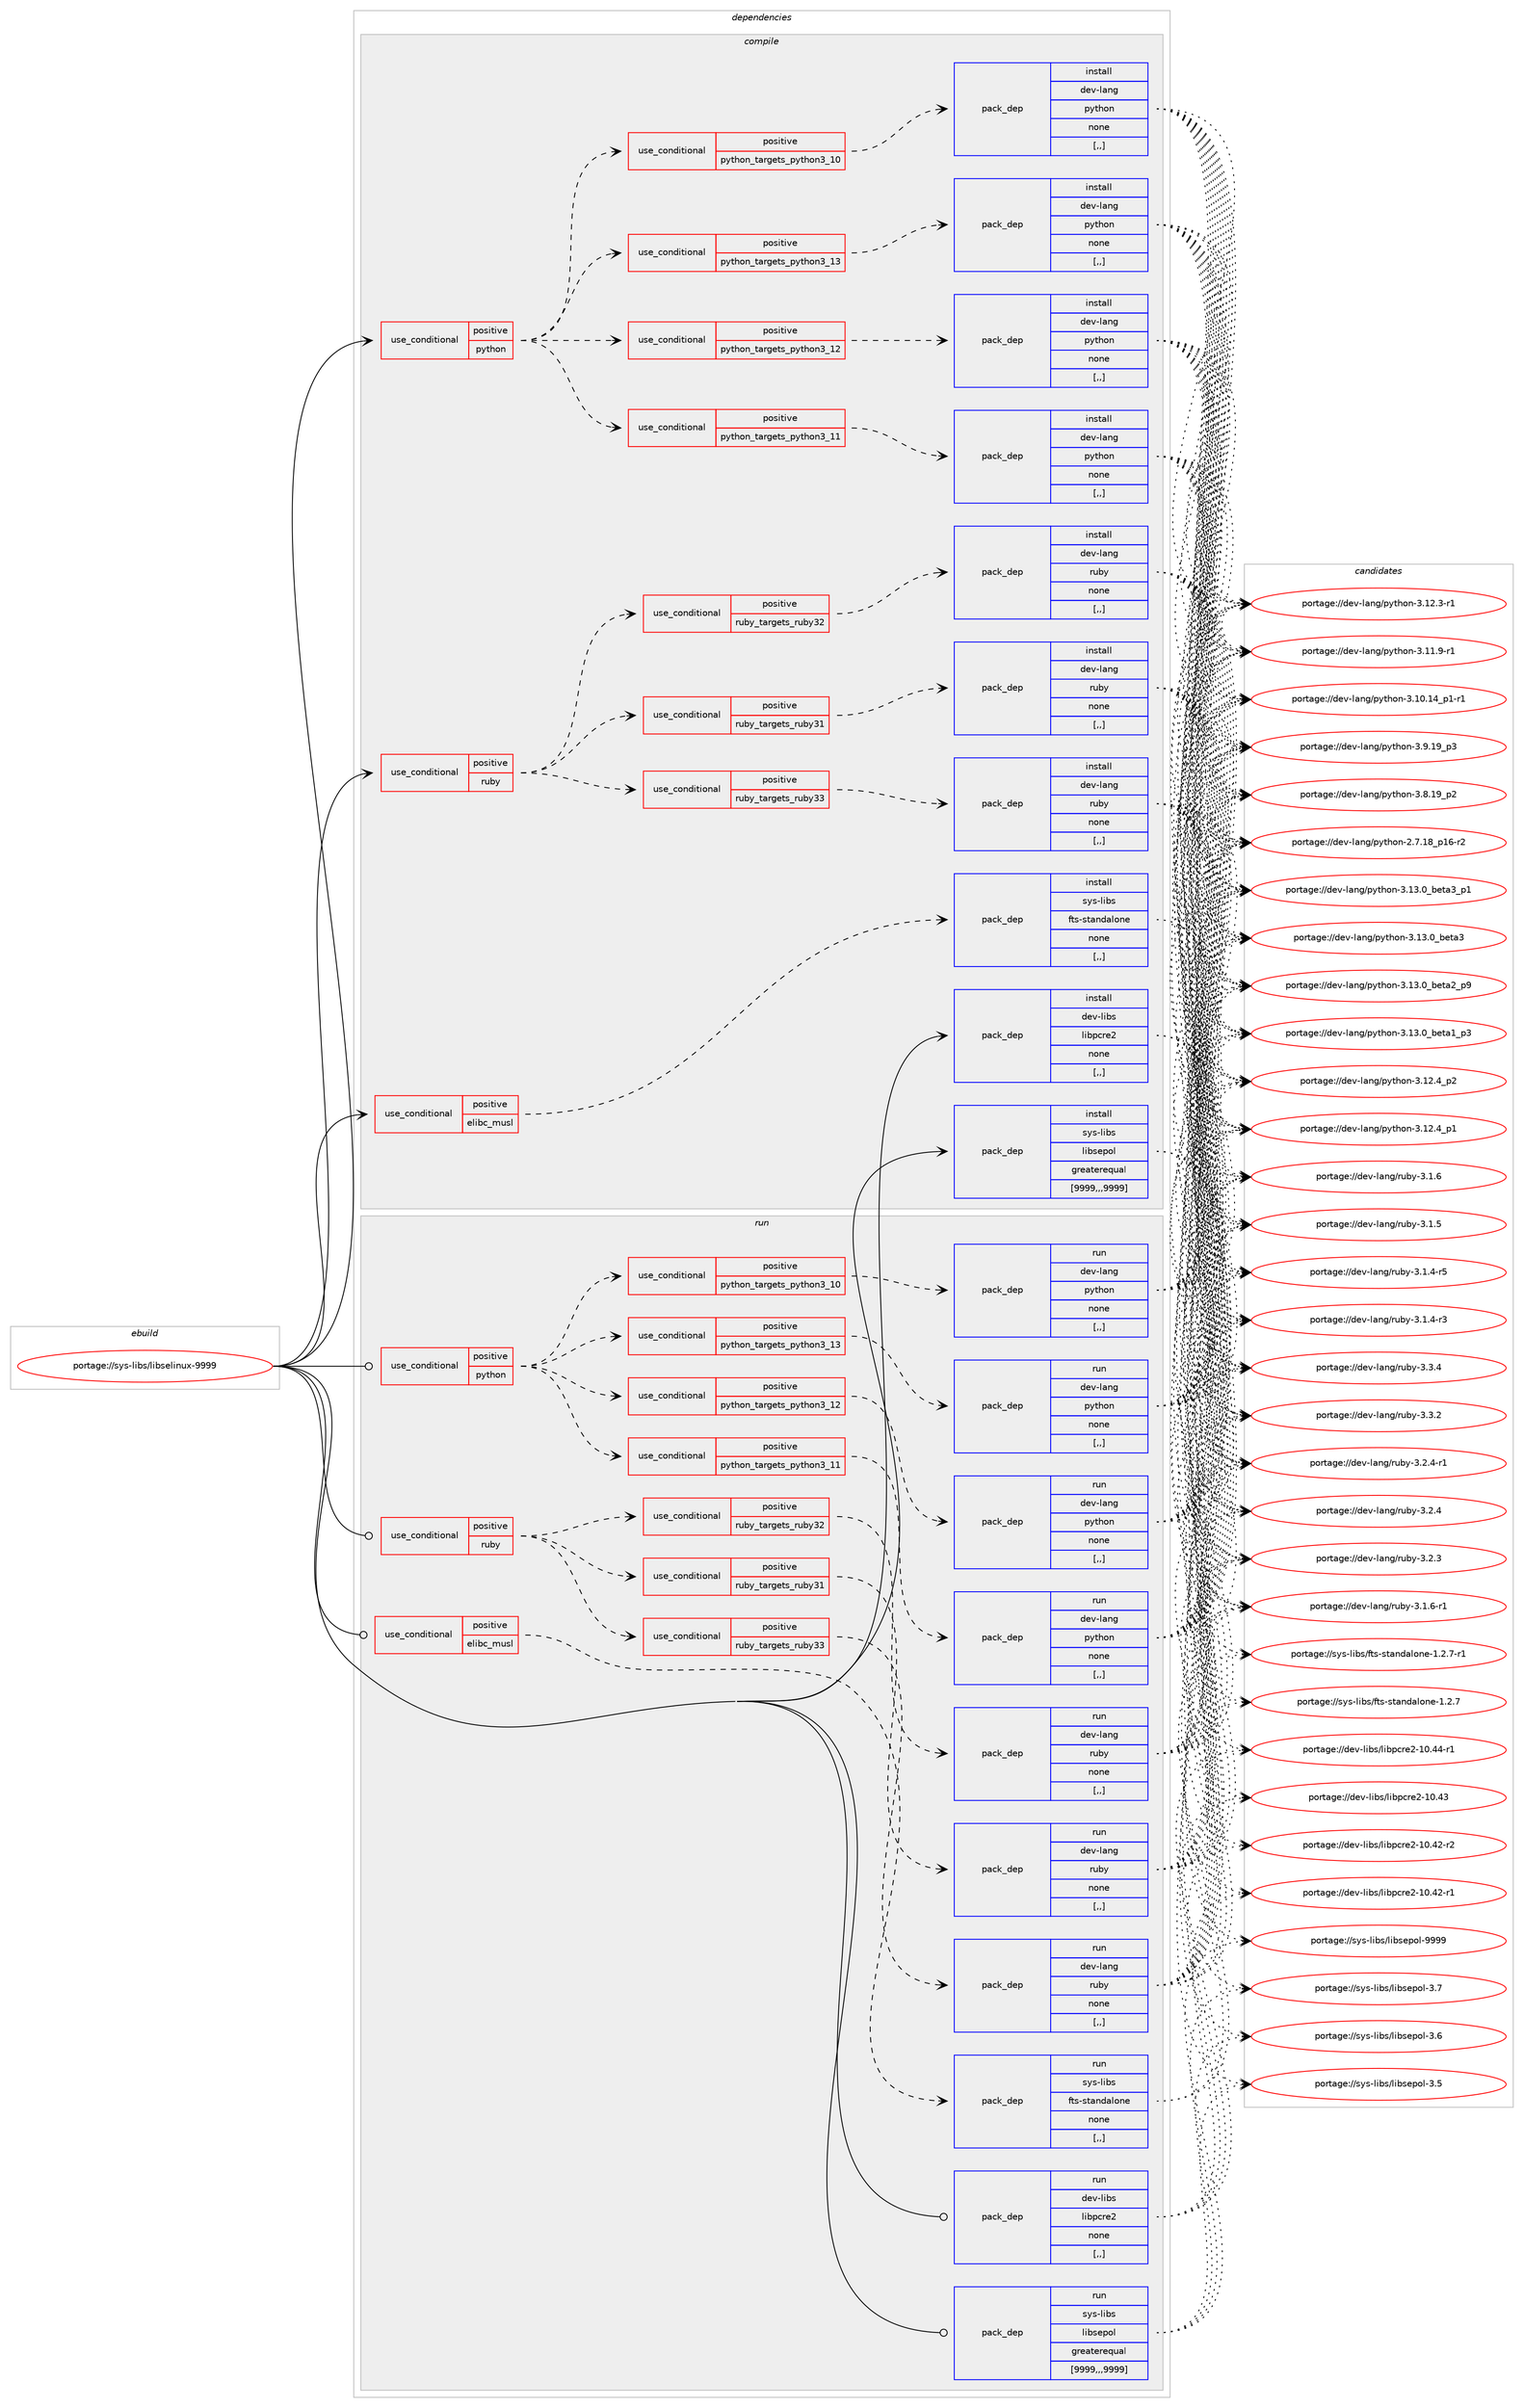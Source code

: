 digraph prolog {

# *************
# Graph options
# *************

newrank=true;
concentrate=true;
compound=true;
graph [rankdir=LR,fontname=Helvetica,fontsize=10,ranksep=1.5];#, ranksep=2.5, nodesep=0.2];
edge  [arrowhead=vee];
node  [fontname=Helvetica,fontsize=10];

# **********
# The ebuild
# **********

subgraph cluster_leftcol {
color=gray;
label=<<i>ebuild</i>>;
id [label="portage://sys-libs/libselinux-9999", color=red, width=4, href="../sys-libs/libselinux-9999.svg"];
}

# ****************
# The dependencies
# ****************

subgraph cluster_midcol {
color=gray;
label=<<i>dependencies</i>>;
subgraph cluster_compile {
fillcolor="#eeeeee";
style=filled;
label=<<i>compile</i>>;
subgraph cond117062 {
dependency439013 [label=<<TABLE BORDER="0" CELLBORDER="1" CELLSPACING="0" CELLPADDING="4"><TR><TD ROWSPAN="3" CELLPADDING="10">use_conditional</TD></TR><TR><TD>positive</TD></TR><TR><TD>elibc_musl</TD></TR></TABLE>>, shape=none, color=red];
subgraph pack318946 {
dependency439014 [label=<<TABLE BORDER="0" CELLBORDER="1" CELLSPACING="0" CELLPADDING="4" WIDTH="220"><TR><TD ROWSPAN="6" CELLPADDING="30">pack_dep</TD></TR><TR><TD WIDTH="110">install</TD></TR><TR><TD>sys-libs</TD></TR><TR><TD>fts-standalone</TD></TR><TR><TD>none</TD></TR><TR><TD>[,,]</TD></TR></TABLE>>, shape=none, color=blue];
}
dependency439013:e -> dependency439014:w [weight=20,style="dashed",arrowhead="vee"];
}
id:e -> dependency439013:w [weight=20,style="solid",arrowhead="vee"];
subgraph cond117063 {
dependency439015 [label=<<TABLE BORDER="0" CELLBORDER="1" CELLSPACING="0" CELLPADDING="4"><TR><TD ROWSPAN="3" CELLPADDING="10">use_conditional</TD></TR><TR><TD>positive</TD></TR><TR><TD>python</TD></TR></TABLE>>, shape=none, color=red];
subgraph cond117064 {
dependency439016 [label=<<TABLE BORDER="0" CELLBORDER="1" CELLSPACING="0" CELLPADDING="4"><TR><TD ROWSPAN="3" CELLPADDING="10">use_conditional</TD></TR><TR><TD>positive</TD></TR><TR><TD>python_targets_python3_10</TD></TR></TABLE>>, shape=none, color=red];
subgraph pack318947 {
dependency439017 [label=<<TABLE BORDER="0" CELLBORDER="1" CELLSPACING="0" CELLPADDING="4" WIDTH="220"><TR><TD ROWSPAN="6" CELLPADDING="30">pack_dep</TD></TR><TR><TD WIDTH="110">install</TD></TR><TR><TD>dev-lang</TD></TR><TR><TD>python</TD></TR><TR><TD>none</TD></TR><TR><TD>[,,]</TD></TR></TABLE>>, shape=none, color=blue];
}
dependency439016:e -> dependency439017:w [weight=20,style="dashed",arrowhead="vee"];
}
dependency439015:e -> dependency439016:w [weight=20,style="dashed",arrowhead="vee"];
subgraph cond117065 {
dependency439018 [label=<<TABLE BORDER="0" CELLBORDER="1" CELLSPACING="0" CELLPADDING="4"><TR><TD ROWSPAN="3" CELLPADDING="10">use_conditional</TD></TR><TR><TD>positive</TD></TR><TR><TD>python_targets_python3_11</TD></TR></TABLE>>, shape=none, color=red];
subgraph pack318948 {
dependency439019 [label=<<TABLE BORDER="0" CELLBORDER="1" CELLSPACING="0" CELLPADDING="4" WIDTH="220"><TR><TD ROWSPAN="6" CELLPADDING="30">pack_dep</TD></TR><TR><TD WIDTH="110">install</TD></TR><TR><TD>dev-lang</TD></TR><TR><TD>python</TD></TR><TR><TD>none</TD></TR><TR><TD>[,,]</TD></TR></TABLE>>, shape=none, color=blue];
}
dependency439018:e -> dependency439019:w [weight=20,style="dashed",arrowhead="vee"];
}
dependency439015:e -> dependency439018:w [weight=20,style="dashed",arrowhead="vee"];
subgraph cond117066 {
dependency439020 [label=<<TABLE BORDER="0" CELLBORDER="1" CELLSPACING="0" CELLPADDING="4"><TR><TD ROWSPAN="3" CELLPADDING="10">use_conditional</TD></TR><TR><TD>positive</TD></TR><TR><TD>python_targets_python3_12</TD></TR></TABLE>>, shape=none, color=red];
subgraph pack318949 {
dependency439021 [label=<<TABLE BORDER="0" CELLBORDER="1" CELLSPACING="0" CELLPADDING="4" WIDTH="220"><TR><TD ROWSPAN="6" CELLPADDING="30">pack_dep</TD></TR><TR><TD WIDTH="110">install</TD></TR><TR><TD>dev-lang</TD></TR><TR><TD>python</TD></TR><TR><TD>none</TD></TR><TR><TD>[,,]</TD></TR></TABLE>>, shape=none, color=blue];
}
dependency439020:e -> dependency439021:w [weight=20,style="dashed",arrowhead="vee"];
}
dependency439015:e -> dependency439020:w [weight=20,style="dashed",arrowhead="vee"];
subgraph cond117067 {
dependency439022 [label=<<TABLE BORDER="0" CELLBORDER="1" CELLSPACING="0" CELLPADDING="4"><TR><TD ROWSPAN="3" CELLPADDING="10">use_conditional</TD></TR><TR><TD>positive</TD></TR><TR><TD>python_targets_python3_13</TD></TR></TABLE>>, shape=none, color=red];
subgraph pack318950 {
dependency439023 [label=<<TABLE BORDER="0" CELLBORDER="1" CELLSPACING="0" CELLPADDING="4" WIDTH="220"><TR><TD ROWSPAN="6" CELLPADDING="30">pack_dep</TD></TR><TR><TD WIDTH="110">install</TD></TR><TR><TD>dev-lang</TD></TR><TR><TD>python</TD></TR><TR><TD>none</TD></TR><TR><TD>[,,]</TD></TR></TABLE>>, shape=none, color=blue];
}
dependency439022:e -> dependency439023:w [weight=20,style="dashed",arrowhead="vee"];
}
dependency439015:e -> dependency439022:w [weight=20,style="dashed",arrowhead="vee"];
}
id:e -> dependency439015:w [weight=20,style="solid",arrowhead="vee"];
subgraph cond117068 {
dependency439024 [label=<<TABLE BORDER="0" CELLBORDER="1" CELLSPACING="0" CELLPADDING="4"><TR><TD ROWSPAN="3" CELLPADDING="10">use_conditional</TD></TR><TR><TD>positive</TD></TR><TR><TD>ruby</TD></TR></TABLE>>, shape=none, color=red];
subgraph cond117069 {
dependency439025 [label=<<TABLE BORDER="0" CELLBORDER="1" CELLSPACING="0" CELLPADDING="4"><TR><TD ROWSPAN="3" CELLPADDING="10">use_conditional</TD></TR><TR><TD>positive</TD></TR><TR><TD>ruby_targets_ruby31</TD></TR></TABLE>>, shape=none, color=red];
subgraph pack318951 {
dependency439026 [label=<<TABLE BORDER="0" CELLBORDER="1" CELLSPACING="0" CELLPADDING="4" WIDTH="220"><TR><TD ROWSPAN="6" CELLPADDING="30">pack_dep</TD></TR><TR><TD WIDTH="110">install</TD></TR><TR><TD>dev-lang</TD></TR><TR><TD>ruby</TD></TR><TR><TD>none</TD></TR><TR><TD>[,,]</TD></TR></TABLE>>, shape=none, color=blue];
}
dependency439025:e -> dependency439026:w [weight=20,style="dashed",arrowhead="vee"];
}
dependency439024:e -> dependency439025:w [weight=20,style="dashed",arrowhead="vee"];
subgraph cond117070 {
dependency439027 [label=<<TABLE BORDER="0" CELLBORDER="1" CELLSPACING="0" CELLPADDING="4"><TR><TD ROWSPAN="3" CELLPADDING="10">use_conditional</TD></TR><TR><TD>positive</TD></TR><TR><TD>ruby_targets_ruby32</TD></TR></TABLE>>, shape=none, color=red];
subgraph pack318952 {
dependency439028 [label=<<TABLE BORDER="0" CELLBORDER="1" CELLSPACING="0" CELLPADDING="4" WIDTH="220"><TR><TD ROWSPAN="6" CELLPADDING="30">pack_dep</TD></TR><TR><TD WIDTH="110">install</TD></TR><TR><TD>dev-lang</TD></TR><TR><TD>ruby</TD></TR><TR><TD>none</TD></TR><TR><TD>[,,]</TD></TR></TABLE>>, shape=none, color=blue];
}
dependency439027:e -> dependency439028:w [weight=20,style="dashed",arrowhead="vee"];
}
dependency439024:e -> dependency439027:w [weight=20,style="dashed",arrowhead="vee"];
subgraph cond117071 {
dependency439029 [label=<<TABLE BORDER="0" CELLBORDER="1" CELLSPACING="0" CELLPADDING="4"><TR><TD ROWSPAN="3" CELLPADDING="10">use_conditional</TD></TR><TR><TD>positive</TD></TR><TR><TD>ruby_targets_ruby33</TD></TR></TABLE>>, shape=none, color=red];
subgraph pack318953 {
dependency439030 [label=<<TABLE BORDER="0" CELLBORDER="1" CELLSPACING="0" CELLPADDING="4" WIDTH="220"><TR><TD ROWSPAN="6" CELLPADDING="30">pack_dep</TD></TR><TR><TD WIDTH="110">install</TD></TR><TR><TD>dev-lang</TD></TR><TR><TD>ruby</TD></TR><TR><TD>none</TD></TR><TR><TD>[,,]</TD></TR></TABLE>>, shape=none, color=blue];
}
dependency439029:e -> dependency439030:w [weight=20,style="dashed",arrowhead="vee"];
}
dependency439024:e -> dependency439029:w [weight=20,style="dashed",arrowhead="vee"];
}
id:e -> dependency439024:w [weight=20,style="solid",arrowhead="vee"];
subgraph pack318954 {
dependency439031 [label=<<TABLE BORDER="0" CELLBORDER="1" CELLSPACING="0" CELLPADDING="4" WIDTH="220"><TR><TD ROWSPAN="6" CELLPADDING="30">pack_dep</TD></TR><TR><TD WIDTH="110">install</TD></TR><TR><TD>dev-libs</TD></TR><TR><TD>libpcre2</TD></TR><TR><TD>none</TD></TR><TR><TD>[,,]</TD></TR></TABLE>>, shape=none, color=blue];
}
id:e -> dependency439031:w [weight=20,style="solid",arrowhead="vee"];
subgraph pack318955 {
dependency439032 [label=<<TABLE BORDER="0" CELLBORDER="1" CELLSPACING="0" CELLPADDING="4" WIDTH="220"><TR><TD ROWSPAN="6" CELLPADDING="30">pack_dep</TD></TR><TR><TD WIDTH="110">install</TD></TR><TR><TD>sys-libs</TD></TR><TR><TD>libsepol</TD></TR><TR><TD>greaterequal</TD></TR><TR><TD>[9999,,,9999]</TD></TR></TABLE>>, shape=none, color=blue];
}
id:e -> dependency439032:w [weight=20,style="solid",arrowhead="vee"];
}
subgraph cluster_compileandrun {
fillcolor="#eeeeee";
style=filled;
label=<<i>compile and run</i>>;
}
subgraph cluster_run {
fillcolor="#eeeeee";
style=filled;
label=<<i>run</i>>;
subgraph cond117072 {
dependency439033 [label=<<TABLE BORDER="0" CELLBORDER="1" CELLSPACING="0" CELLPADDING="4"><TR><TD ROWSPAN="3" CELLPADDING="10">use_conditional</TD></TR><TR><TD>positive</TD></TR><TR><TD>elibc_musl</TD></TR></TABLE>>, shape=none, color=red];
subgraph pack318956 {
dependency439034 [label=<<TABLE BORDER="0" CELLBORDER="1" CELLSPACING="0" CELLPADDING="4" WIDTH="220"><TR><TD ROWSPAN="6" CELLPADDING="30">pack_dep</TD></TR><TR><TD WIDTH="110">run</TD></TR><TR><TD>sys-libs</TD></TR><TR><TD>fts-standalone</TD></TR><TR><TD>none</TD></TR><TR><TD>[,,]</TD></TR></TABLE>>, shape=none, color=blue];
}
dependency439033:e -> dependency439034:w [weight=20,style="dashed",arrowhead="vee"];
}
id:e -> dependency439033:w [weight=20,style="solid",arrowhead="odot"];
subgraph cond117073 {
dependency439035 [label=<<TABLE BORDER="0" CELLBORDER="1" CELLSPACING="0" CELLPADDING="4"><TR><TD ROWSPAN="3" CELLPADDING="10">use_conditional</TD></TR><TR><TD>positive</TD></TR><TR><TD>python</TD></TR></TABLE>>, shape=none, color=red];
subgraph cond117074 {
dependency439036 [label=<<TABLE BORDER="0" CELLBORDER="1" CELLSPACING="0" CELLPADDING="4"><TR><TD ROWSPAN="3" CELLPADDING="10">use_conditional</TD></TR><TR><TD>positive</TD></TR><TR><TD>python_targets_python3_10</TD></TR></TABLE>>, shape=none, color=red];
subgraph pack318957 {
dependency439037 [label=<<TABLE BORDER="0" CELLBORDER="1" CELLSPACING="0" CELLPADDING="4" WIDTH="220"><TR><TD ROWSPAN="6" CELLPADDING="30">pack_dep</TD></TR><TR><TD WIDTH="110">run</TD></TR><TR><TD>dev-lang</TD></TR><TR><TD>python</TD></TR><TR><TD>none</TD></TR><TR><TD>[,,]</TD></TR></TABLE>>, shape=none, color=blue];
}
dependency439036:e -> dependency439037:w [weight=20,style="dashed",arrowhead="vee"];
}
dependency439035:e -> dependency439036:w [weight=20,style="dashed",arrowhead="vee"];
subgraph cond117075 {
dependency439038 [label=<<TABLE BORDER="0" CELLBORDER="1" CELLSPACING="0" CELLPADDING="4"><TR><TD ROWSPAN="3" CELLPADDING="10">use_conditional</TD></TR><TR><TD>positive</TD></TR><TR><TD>python_targets_python3_11</TD></TR></TABLE>>, shape=none, color=red];
subgraph pack318958 {
dependency439039 [label=<<TABLE BORDER="0" CELLBORDER="1" CELLSPACING="0" CELLPADDING="4" WIDTH="220"><TR><TD ROWSPAN="6" CELLPADDING="30">pack_dep</TD></TR><TR><TD WIDTH="110">run</TD></TR><TR><TD>dev-lang</TD></TR><TR><TD>python</TD></TR><TR><TD>none</TD></TR><TR><TD>[,,]</TD></TR></TABLE>>, shape=none, color=blue];
}
dependency439038:e -> dependency439039:w [weight=20,style="dashed",arrowhead="vee"];
}
dependency439035:e -> dependency439038:w [weight=20,style="dashed",arrowhead="vee"];
subgraph cond117076 {
dependency439040 [label=<<TABLE BORDER="0" CELLBORDER="1" CELLSPACING="0" CELLPADDING="4"><TR><TD ROWSPAN="3" CELLPADDING="10">use_conditional</TD></TR><TR><TD>positive</TD></TR><TR><TD>python_targets_python3_12</TD></TR></TABLE>>, shape=none, color=red];
subgraph pack318959 {
dependency439041 [label=<<TABLE BORDER="0" CELLBORDER="1" CELLSPACING="0" CELLPADDING="4" WIDTH="220"><TR><TD ROWSPAN="6" CELLPADDING="30">pack_dep</TD></TR><TR><TD WIDTH="110">run</TD></TR><TR><TD>dev-lang</TD></TR><TR><TD>python</TD></TR><TR><TD>none</TD></TR><TR><TD>[,,]</TD></TR></TABLE>>, shape=none, color=blue];
}
dependency439040:e -> dependency439041:w [weight=20,style="dashed",arrowhead="vee"];
}
dependency439035:e -> dependency439040:w [weight=20,style="dashed",arrowhead="vee"];
subgraph cond117077 {
dependency439042 [label=<<TABLE BORDER="0" CELLBORDER="1" CELLSPACING="0" CELLPADDING="4"><TR><TD ROWSPAN="3" CELLPADDING="10">use_conditional</TD></TR><TR><TD>positive</TD></TR><TR><TD>python_targets_python3_13</TD></TR></TABLE>>, shape=none, color=red];
subgraph pack318960 {
dependency439043 [label=<<TABLE BORDER="0" CELLBORDER="1" CELLSPACING="0" CELLPADDING="4" WIDTH="220"><TR><TD ROWSPAN="6" CELLPADDING="30">pack_dep</TD></TR><TR><TD WIDTH="110">run</TD></TR><TR><TD>dev-lang</TD></TR><TR><TD>python</TD></TR><TR><TD>none</TD></TR><TR><TD>[,,]</TD></TR></TABLE>>, shape=none, color=blue];
}
dependency439042:e -> dependency439043:w [weight=20,style="dashed",arrowhead="vee"];
}
dependency439035:e -> dependency439042:w [weight=20,style="dashed",arrowhead="vee"];
}
id:e -> dependency439035:w [weight=20,style="solid",arrowhead="odot"];
subgraph cond117078 {
dependency439044 [label=<<TABLE BORDER="0" CELLBORDER="1" CELLSPACING="0" CELLPADDING="4"><TR><TD ROWSPAN="3" CELLPADDING="10">use_conditional</TD></TR><TR><TD>positive</TD></TR><TR><TD>ruby</TD></TR></TABLE>>, shape=none, color=red];
subgraph cond117079 {
dependency439045 [label=<<TABLE BORDER="0" CELLBORDER="1" CELLSPACING="0" CELLPADDING="4"><TR><TD ROWSPAN="3" CELLPADDING="10">use_conditional</TD></TR><TR><TD>positive</TD></TR><TR><TD>ruby_targets_ruby31</TD></TR></TABLE>>, shape=none, color=red];
subgraph pack318961 {
dependency439046 [label=<<TABLE BORDER="0" CELLBORDER="1" CELLSPACING="0" CELLPADDING="4" WIDTH="220"><TR><TD ROWSPAN="6" CELLPADDING="30">pack_dep</TD></TR><TR><TD WIDTH="110">run</TD></TR><TR><TD>dev-lang</TD></TR><TR><TD>ruby</TD></TR><TR><TD>none</TD></TR><TR><TD>[,,]</TD></TR></TABLE>>, shape=none, color=blue];
}
dependency439045:e -> dependency439046:w [weight=20,style="dashed",arrowhead="vee"];
}
dependency439044:e -> dependency439045:w [weight=20,style="dashed",arrowhead="vee"];
subgraph cond117080 {
dependency439047 [label=<<TABLE BORDER="0" CELLBORDER="1" CELLSPACING="0" CELLPADDING="4"><TR><TD ROWSPAN="3" CELLPADDING="10">use_conditional</TD></TR><TR><TD>positive</TD></TR><TR><TD>ruby_targets_ruby32</TD></TR></TABLE>>, shape=none, color=red];
subgraph pack318962 {
dependency439048 [label=<<TABLE BORDER="0" CELLBORDER="1" CELLSPACING="0" CELLPADDING="4" WIDTH="220"><TR><TD ROWSPAN="6" CELLPADDING="30">pack_dep</TD></TR><TR><TD WIDTH="110">run</TD></TR><TR><TD>dev-lang</TD></TR><TR><TD>ruby</TD></TR><TR><TD>none</TD></TR><TR><TD>[,,]</TD></TR></TABLE>>, shape=none, color=blue];
}
dependency439047:e -> dependency439048:w [weight=20,style="dashed",arrowhead="vee"];
}
dependency439044:e -> dependency439047:w [weight=20,style="dashed",arrowhead="vee"];
subgraph cond117081 {
dependency439049 [label=<<TABLE BORDER="0" CELLBORDER="1" CELLSPACING="0" CELLPADDING="4"><TR><TD ROWSPAN="3" CELLPADDING="10">use_conditional</TD></TR><TR><TD>positive</TD></TR><TR><TD>ruby_targets_ruby33</TD></TR></TABLE>>, shape=none, color=red];
subgraph pack318963 {
dependency439050 [label=<<TABLE BORDER="0" CELLBORDER="1" CELLSPACING="0" CELLPADDING="4" WIDTH="220"><TR><TD ROWSPAN="6" CELLPADDING="30">pack_dep</TD></TR><TR><TD WIDTH="110">run</TD></TR><TR><TD>dev-lang</TD></TR><TR><TD>ruby</TD></TR><TR><TD>none</TD></TR><TR><TD>[,,]</TD></TR></TABLE>>, shape=none, color=blue];
}
dependency439049:e -> dependency439050:w [weight=20,style="dashed",arrowhead="vee"];
}
dependency439044:e -> dependency439049:w [weight=20,style="dashed",arrowhead="vee"];
}
id:e -> dependency439044:w [weight=20,style="solid",arrowhead="odot"];
subgraph pack318964 {
dependency439051 [label=<<TABLE BORDER="0" CELLBORDER="1" CELLSPACING="0" CELLPADDING="4" WIDTH="220"><TR><TD ROWSPAN="6" CELLPADDING="30">pack_dep</TD></TR><TR><TD WIDTH="110">run</TD></TR><TR><TD>dev-libs</TD></TR><TR><TD>libpcre2</TD></TR><TR><TD>none</TD></TR><TR><TD>[,,]</TD></TR></TABLE>>, shape=none, color=blue];
}
id:e -> dependency439051:w [weight=20,style="solid",arrowhead="odot"];
subgraph pack318965 {
dependency439052 [label=<<TABLE BORDER="0" CELLBORDER="1" CELLSPACING="0" CELLPADDING="4" WIDTH="220"><TR><TD ROWSPAN="6" CELLPADDING="30">pack_dep</TD></TR><TR><TD WIDTH="110">run</TD></TR><TR><TD>sys-libs</TD></TR><TR><TD>libsepol</TD></TR><TR><TD>greaterequal</TD></TR><TR><TD>[9999,,,9999]</TD></TR></TABLE>>, shape=none, color=blue];
}
id:e -> dependency439052:w [weight=20,style="solid",arrowhead="odot"];
}
}

# **************
# The candidates
# **************

subgraph cluster_choices {
rank=same;
color=gray;
label=<<i>candidates</i>>;

subgraph choice318946 {
color=black;
nodesep=1;
choice1151211154510810598115471021161154511511697110100971081111101014549465046554511449 [label="portage://sys-libs/fts-standalone-1.2.7-r1", color=red, width=4,href="../sys-libs/fts-standalone-1.2.7-r1.svg"];
choice115121115451081059811547102116115451151169711010097108111110101454946504655 [label="portage://sys-libs/fts-standalone-1.2.7", color=red, width=4,href="../sys-libs/fts-standalone-1.2.7.svg"];
dependency439014:e -> choice1151211154510810598115471021161154511511697110100971081111101014549465046554511449:w [style=dotted,weight="100"];
dependency439014:e -> choice115121115451081059811547102116115451151169711010097108111110101454946504655:w [style=dotted,weight="100"];
}
subgraph choice318947 {
color=black;
nodesep=1;
choice10010111845108971101034711212111610411111045514649514648959810111697519511249 [label="portage://dev-lang/python-3.13.0_beta3_p1", color=red, width=4,href="../dev-lang/python-3.13.0_beta3_p1.svg"];
choice1001011184510897110103471121211161041111104551464951464895981011169751 [label="portage://dev-lang/python-3.13.0_beta3", color=red, width=4,href="../dev-lang/python-3.13.0_beta3.svg"];
choice10010111845108971101034711212111610411111045514649514648959810111697509511257 [label="portage://dev-lang/python-3.13.0_beta2_p9", color=red, width=4,href="../dev-lang/python-3.13.0_beta2_p9.svg"];
choice10010111845108971101034711212111610411111045514649514648959810111697499511251 [label="portage://dev-lang/python-3.13.0_beta1_p3", color=red, width=4,href="../dev-lang/python-3.13.0_beta1_p3.svg"];
choice100101118451089711010347112121116104111110455146495046529511250 [label="portage://dev-lang/python-3.12.4_p2", color=red, width=4,href="../dev-lang/python-3.12.4_p2.svg"];
choice100101118451089711010347112121116104111110455146495046529511249 [label="portage://dev-lang/python-3.12.4_p1", color=red, width=4,href="../dev-lang/python-3.12.4_p1.svg"];
choice100101118451089711010347112121116104111110455146495046514511449 [label="portage://dev-lang/python-3.12.3-r1", color=red, width=4,href="../dev-lang/python-3.12.3-r1.svg"];
choice100101118451089711010347112121116104111110455146494946574511449 [label="portage://dev-lang/python-3.11.9-r1", color=red, width=4,href="../dev-lang/python-3.11.9-r1.svg"];
choice100101118451089711010347112121116104111110455146494846495295112494511449 [label="portage://dev-lang/python-3.10.14_p1-r1", color=red, width=4,href="../dev-lang/python-3.10.14_p1-r1.svg"];
choice100101118451089711010347112121116104111110455146574649579511251 [label="portage://dev-lang/python-3.9.19_p3", color=red, width=4,href="../dev-lang/python-3.9.19_p3.svg"];
choice100101118451089711010347112121116104111110455146564649579511250 [label="portage://dev-lang/python-3.8.19_p2", color=red, width=4,href="../dev-lang/python-3.8.19_p2.svg"];
choice100101118451089711010347112121116104111110455046554649569511249544511450 [label="portage://dev-lang/python-2.7.18_p16-r2", color=red, width=4,href="../dev-lang/python-2.7.18_p16-r2.svg"];
dependency439017:e -> choice10010111845108971101034711212111610411111045514649514648959810111697519511249:w [style=dotted,weight="100"];
dependency439017:e -> choice1001011184510897110103471121211161041111104551464951464895981011169751:w [style=dotted,weight="100"];
dependency439017:e -> choice10010111845108971101034711212111610411111045514649514648959810111697509511257:w [style=dotted,weight="100"];
dependency439017:e -> choice10010111845108971101034711212111610411111045514649514648959810111697499511251:w [style=dotted,weight="100"];
dependency439017:e -> choice100101118451089711010347112121116104111110455146495046529511250:w [style=dotted,weight="100"];
dependency439017:e -> choice100101118451089711010347112121116104111110455146495046529511249:w [style=dotted,weight="100"];
dependency439017:e -> choice100101118451089711010347112121116104111110455146495046514511449:w [style=dotted,weight="100"];
dependency439017:e -> choice100101118451089711010347112121116104111110455146494946574511449:w [style=dotted,weight="100"];
dependency439017:e -> choice100101118451089711010347112121116104111110455146494846495295112494511449:w [style=dotted,weight="100"];
dependency439017:e -> choice100101118451089711010347112121116104111110455146574649579511251:w [style=dotted,weight="100"];
dependency439017:e -> choice100101118451089711010347112121116104111110455146564649579511250:w [style=dotted,weight="100"];
dependency439017:e -> choice100101118451089711010347112121116104111110455046554649569511249544511450:w [style=dotted,weight="100"];
}
subgraph choice318948 {
color=black;
nodesep=1;
choice10010111845108971101034711212111610411111045514649514648959810111697519511249 [label="portage://dev-lang/python-3.13.0_beta3_p1", color=red, width=4,href="../dev-lang/python-3.13.0_beta3_p1.svg"];
choice1001011184510897110103471121211161041111104551464951464895981011169751 [label="portage://dev-lang/python-3.13.0_beta3", color=red, width=4,href="../dev-lang/python-3.13.0_beta3.svg"];
choice10010111845108971101034711212111610411111045514649514648959810111697509511257 [label="portage://dev-lang/python-3.13.0_beta2_p9", color=red, width=4,href="../dev-lang/python-3.13.0_beta2_p9.svg"];
choice10010111845108971101034711212111610411111045514649514648959810111697499511251 [label="portage://dev-lang/python-3.13.0_beta1_p3", color=red, width=4,href="../dev-lang/python-3.13.0_beta1_p3.svg"];
choice100101118451089711010347112121116104111110455146495046529511250 [label="portage://dev-lang/python-3.12.4_p2", color=red, width=4,href="../dev-lang/python-3.12.4_p2.svg"];
choice100101118451089711010347112121116104111110455146495046529511249 [label="portage://dev-lang/python-3.12.4_p1", color=red, width=4,href="../dev-lang/python-3.12.4_p1.svg"];
choice100101118451089711010347112121116104111110455146495046514511449 [label="portage://dev-lang/python-3.12.3-r1", color=red, width=4,href="../dev-lang/python-3.12.3-r1.svg"];
choice100101118451089711010347112121116104111110455146494946574511449 [label="portage://dev-lang/python-3.11.9-r1", color=red, width=4,href="../dev-lang/python-3.11.9-r1.svg"];
choice100101118451089711010347112121116104111110455146494846495295112494511449 [label="portage://dev-lang/python-3.10.14_p1-r1", color=red, width=4,href="../dev-lang/python-3.10.14_p1-r1.svg"];
choice100101118451089711010347112121116104111110455146574649579511251 [label="portage://dev-lang/python-3.9.19_p3", color=red, width=4,href="../dev-lang/python-3.9.19_p3.svg"];
choice100101118451089711010347112121116104111110455146564649579511250 [label="portage://dev-lang/python-3.8.19_p2", color=red, width=4,href="../dev-lang/python-3.8.19_p2.svg"];
choice100101118451089711010347112121116104111110455046554649569511249544511450 [label="portage://dev-lang/python-2.7.18_p16-r2", color=red, width=4,href="../dev-lang/python-2.7.18_p16-r2.svg"];
dependency439019:e -> choice10010111845108971101034711212111610411111045514649514648959810111697519511249:w [style=dotted,weight="100"];
dependency439019:e -> choice1001011184510897110103471121211161041111104551464951464895981011169751:w [style=dotted,weight="100"];
dependency439019:e -> choice10010111845108971101034711212111610411111045514649514648959810111697509511257:w [style=dotted,weight="100"];
dependency439019:e -> choice10010111845108971101034711212111610411111045514649514648959810111697499511251:w [style=dotted,weight="100"];
dependency439019:e -> choice100101118451089711010347112121116104111110455146495046529511250:w [style=dotted,weight="100"];
dependency439019:e -> choice100101118451089711010347112121116104111110455146495046529511249:w [style=dotted,weight="100"];
dependency439019:e -> choice100101118451089711010347112121116104111110455146495046514511449:w [style=dotted,weight="100"];
dependency439019:e -> choice100101118451089711010347112121116104111110455146494946574511449:w [style=dotted,weight="100"];
dependency439019:e -> choice100101118451089711010347112121116104111110455146494846495295112494511449:w [style=dotted,weight="100"];
dependency439019:e -> choice100101118451089711010347112121116104111110455146574649579511251:w [style=dotted,weight="100"];
dependency439019:e -> choice100101118451089711010347112121116104111110455146564649579511250:w [style=dotted,weight="100"];
dependency439019:e -> choice100101118451089711010347112121116104111110455046554649569511249544511450:w [style=dotted,weight="100"];
}
subgraph choice318949 {
color=black;
nodesep=1;
choice10010111845108971101034711212111610411111045514649514648959810111697519511249 [label="portage://dev-lang/python-3.13.0_beta3_p1", color=red, width=4,href="../dev-lang/python-3.13.0_beta3_p1.svg"];
choice1001011184510897110103471121211161041111104551464951464895981011169751 [label="portage://dev-lang/python-3.13.0_beta3", color=red, width=4,href="../dev-lang/python-3.13.0_beta3.svg"];
choice10010111845108971101034711212111610411111045514649514648959810111697509511257 [label="portage://dev-lang/python-3.13.0_beta2_p9", color=red, width=4,href="../dev-lang/python-3.13.0_beta2_p9.svg"];
choice10010111845108971101034711212111610411111045514649514648959810111697499511251 [label="portage://dev-lang/python-3.13.0_beta1_p3", color=red, width=4,href="../dev-lang/python-3.13.0_beta1_p3.svg"];
choice100101118451089711010347112121116104111110455146495046529511250 [label="portage://dev-lang/python-3.12.4_p2", color=red, width=4,href="../dev-lang/python-3.12.4_p2.svg"];
choice100101118451089711010347112121116104111110455146495046529511249 [label="portage://dev-lang/python-3.12.4_p1", color=red, width=4,href="../dev-lang/python-3.12.4_p1.svg"];
choice100101118451089711010347112121116104111110455146495046514511449 [label="portage://dev-lang/python-3.12.3-r1", color=red, width=4,href="../dev-lang/python-3.12.3-r1.svg"];
choice100101118451089711010347112121116104111110455146494946574511449 [label="portage://dev-lang/python-3.11.9-r1", color=red, width=4,href="../dev-lang/python-3.11.9-r1.svg"];
choice100101118451089711010347112121116104111110455146494846495295112494511449 [label="portage://dev-lang/python-3.10.14_p1-r1", color=red, width=4,href="../dev-lang/python-3.10.14_p1-r1.svg"];
choice100101118451089711010347112121116104111110455146574649579511251 [label="portage://dev-lang/python-3.9.19_p3", color=red, width=4,href="../dev-lang/python-3.9.19_p3.svg"];
choice100101118451089711010347112121116104111110455146564649579511250 [label="portage://dev-lang/python-3.8.19_p2", color=red, width=4,href="../dev-lang/python-3.8.19_p2.svg"];
choice100101118451089711010347112121116104111110455046554649569511249544511450 [label="portage://dev-lang/python-2.7.18_p16-r2", color=red, width=4,href="../dev-lang/python-2.7.18_p16-r2.svg"];
dependency439021:e -> choice10010111845108971101034711212111610411111045514649514648959810111697519511249:w [style=dotted,weight="100"];
dependency439021:e -> choice1001011184510897110103471121211161041111104551464951464895981011169751:w [style=dotted,weight="100"];
dependency439021:e -> choice10010111845108971101034711212111610411111045514649514648959810111697509511257:w [style=dotted,weight="100"];
dependency439021:e -> choice10010111845108971101034711212111610411111045514649514648959810111697499511251:w [style=dotted,weight="100"];
dependency439021:e -> choice100101118451089711010347112121116104111110455146495046529511250:w [style=dotted,weight="100"];
dependency439021:e -> choice100101118451089711010347112121116104111110455146495046529511249:w [style=dotted,weight="100"];
dependency439021:e -> choice100101118451089711010347112121116104111110455146495046514511449:w [style=dotted,weight="100"];
dependency439021:e -> choice100101118451089711010347112121116104111110455146494946574511449:w [style=dotted,weight="100"];
dependency439021:e -> choice100101118451089711010347112121116104111110455146494846495295112494511449:w [style=dotted,weight="100"];
dependency439021:e -> choice100101118451089711010347112121116104111110455146574649579511251:w [style=dotted,weight="100"];
dependency439021:e -> choice100101118451089711010347112121116104111110455146564649579511250:w [style=dotted,weight="100"];
dependency439021:e -> choice100101118451089711010347112121116104111110455046554649569511249544511450:w [style=dotted,weight="100"];
}
subgraph choice318950 {
color=black;
nodesep=1;
choice10010111845108971101034711212111610411111045514649514648959810111697519511249 [label="portage://dev-lang/python-3.13.0_beta3_p1", color=red, width=4,href="../dev-lang/python-3.13.0_beta3_p1.svg"];
choice1001011184510897110103471121211161041111104551464951464895981011169751 [label="portage://dev-lang/python-3.13.0_beta3", color=red, width=4,href="../dev-lang/python-3.13.0_beta3.svg"];
choice10010111845108971101034711212111610411111045514649514648959810111697509511257 [label="portage://dev-lang/python-3.13.0_beta2_p9", color=red, width=4,href="../dev-lang/python-3.13.0_beta2_p9.svg"];
choice10010111845108971101034711212111610411111045514649514648959810111697499511251 [label="portage://dev-lang/python-3.13.0_beta1_p3", color=red, width=4,href="../dev-lang/python-3.13.0_beta1_p3.svg"];
choice100101118451089711010347112121116104111110455146495046529511250 [label="portage://dev-lang/python-3.12.4_p2", color=red, width=4,href="../dev-lang/python-3.12.4_p2.svg"];
choice100101118451089711010347112121116104111110455146495046529511249 [label="portage://dev-lang/python-3.12.4_p1", color=red, width=4,href="../dev-lang/python-3.12.4_p1.svg"];
choice100101118451089711010347112121116104111110455146495046514511449 [label="portage://dev-lang/python-3.12.3-r1", color=red, width=4,href="../dev-lang/python-3.12.3-r1.svg"];
choice100101118451089711010347112121116104111110455146494946574511449 [label="portage://dev-lang/python-3.11.9-r1", color=red, width=4,href="../dev-lang/python-3.11.9-r1.svg"];
choice100101118451089711010347112121116104111110455146494846495295112494511449 [label="portage://dev-lang/python-3.10.14_p1-r1", color=red, width=4,href="../dev-lang/python-3.10.14_p1-r1.svg"];
choice100101118451089711010347112121116104111110455146574649579511251 [label="portage://dev-lang/python-3.9.19_p3", color=red, width=4,href="../dev-lang/python-3.9.19_p3.svg"];
choice100101118451089711010347112121116104111110455146564649579511250 [label="portage://dev-lang/python-3.8.19_p2", color=red, width=4,href="../dev-lang/python-3.8.19_p2.svg"];
choice100101118451089711010347112121116104111110455046554649569511249544511450 [label="portage://dev-lang/python-2.7.18_p16-r2", color=red, width=4,href="../dev-lang/python-2.7.18_p16-r2.svg"];
dependency439023:e -> choice10010111845108971101034711212111610411111045514649514648959810111697519511249:w [style=dotted,weight="100"];
dependency439023:e -> choice1001011184510897110103471121211161041111104551464951464895981011169751:w [style=dotted,weight="100"];
dependency439023:e -> choice10010111845108971101034711212111610411111045514649514648959810111697509511257:w [style=dotted,weight="100"];
dependency439023:e -> choice10010111845108971101034711212111610411111045514649514648959810111697499511251:w [style=dotted,weight="100"];
dependency439023:e -> choice100101118451089711010347112121116104111110455146495046529511250:w [style=dotted,weight="100"];
dependency439023:e -> choice100101118451089711010347112121116104111110455146495046529511249:w [style=dotted,weight="100"];
dependency439023:e -> choice100101118451089711010347112121116104111110455146495046514511449:w [style=dotted,weight="100"];
dependency439023:e -> choice100101118451089711010347112121116104111110455146494946574511449:w [style=dotted,weight="100"];
dependency439023:e -> choice100101118451089711010347112121116104111110455146494846495295112494511449:w [style=dotted,weight="100"];
dependency439023:e -> choice100101118451089711010347112121116104111110455146574649579511251:w [style=dotted,weight="100"];
dependency439023:e -> choice100101118451089711010347112121116104111110455146564649579511250:w [style=dotted,weight="100"];
dependency439023:e -> choice100101118451089711010347112121116104111110455046554649569511249544511450:w [style=dotted,weight="100"];
}
subgraph choice318951 {
color=black;
nodesep=1;
choice10010111845108971101034711411798121455146514652 [label="portage://dev-lang/ruby-3.3.4", color=red, width=4,href="../dev-lang/ruby-3.3.4.svg"];
choice10010111845108971101034711411798121455146514650 [label="portage://dev-lang/ruby-3.3.2", color=red, width=4,href="../dev-lang/ruby-3.3.2.svg"];
choice100101118451089711010347114117981214551465046524511449 [label="portage://dev-lang/ruby-3.2.4-r1", color=red, width=4,href="../dev-lang/ruby-3.2.4-r1.svg"];
choice10010111845108971101034711411798121455146504652 [label="portage://dev-lang/ruby-3.2.4", color=red, width=4,href="../dev-lang/ruby-3.2.4.svg"];
choice10010111845108971101034711411798121455146504651 [label="portage://dev-lang/ruby-3.2.3", color=red, width=4,href="../dev-lang/ruby-3.2.3.svg"];
choice100101118451089711010347114117981214551464946544511449 [label="portage://dev-lang/ruby-3.1.6-r1", color=red, width=4,href="../dev-lang/ruby-3.1.6-r1.svg"];
choice10010111845108971101034711411798121455146494654 [label="portage://dev-lang/ruby-3.1.6", color=red, width=4,href="../dev-lang/ruby-3.1.6.svg"];
choice10010111845108971101034711411798121455146494653 [label="portage://dev-lang/ruby-3.1.5", color=red, width=4,href="../dev-lang/ruby-3.1.5.svg"];
choice100101118451089711010347114117981214551464946524511453 [label="portage://dev-lang/ruby-3.1.4-r5", color=red, width=4,href="../dev-lang/ruby-3.1.4-r5.svg"];
choice100101118451089711010347114117981214551464946524511451 [label="portage://dev-lang/ruby-3.1.4-r3", color=red, width=4,href="../dev-lang/ruby-3.1.4-r3.svg"];
dependency439026:e -> choice10010111845108971101034711411798121455146514652:w [style=dotted,weight="100"];
dependency439026:e -> choice10010111845108971101034711411798121455146514650:w [style=dotted,weight="100"];
dependency439026:e -> choice100101118451089711010347114117981214551465046524511449:w [style=dotted,weight="100"];
dependency439026:e -> choice10010111845108971101034711411798121455146504652:w [style=dotted,weight="100"];
dependency439026:e -> choice10010111845108971101034711411798121455146504651:w [style=dotted,weight="100"];
dependency439026:e -> choice100101118451089711010347114117981214551464946544511449:w [style=dotted,weight="100"];
dependency439026:e -> choice10010111845108971101034711411798121455146494654:w [style=dotted,weight="100"];
dependency439026:e -> choice10010111845108971101034711411798121455146494653:w [style=dotted,weight="100"];
dependency439026:e -> choice100101118451089711010347114117981214551464946524511453:w [style=dotted,weight="100"];
dependency439026:e -> choice100101118451089711010347114117981214551464946524511451:w [style=dotted,weight="100"];
}
subgraph choice318952 {
color=black;
nodesep=1;
choice10010111845108971101034711411798121455146514652 [label="portage://dev-lang/ruby-3.3.4", color=red, width=4,href="../dev-lang/ruby-3.3.4.svg"];
choice10010111845108971101034711411798121455146514650 [label="portage://dev-lang/ruby-3.3.2", color=red, width=4,href="../dev-lang/ruby-3.3.2.svg"];
choice100101118451089711010347114117981214551465046524511449 [label="portage://dev-lang/ruby-3.2.4-r1", color=red, width=4,href="../dev-lang/ruby-3.2.4-r1.svg"];
choice10010111845108971101034711411798121455146504652 [label="portage://dev-lang/ruby-3.2.4", color=red, width=4,href="../dev-lang/ruby-3.2.4.svg"];
choice10010111845108971101034711411798121455146504651 [label="portage://dev-lang/ruby-3.2.3", color=red, width=4,href="../dev-lang/ruby-3.2.3.svg"];
choice100101118451089711010347114117981214551464946544511449 [label="portage://dev-lang/ruby-3.1.6-r1", color=red, width=4,href="../dev-lang/ruby-3.1.6-r1.svg"];
choice10010111845108971101034711411798121455146494654 [label="portage://dev-lang/ruby-3.1.6", color=red, width=4,href="../dev-lang/ruby-3.1.6.svg"];
choice10010111845108971101034711411798121455146494653 [label="portage://dev-lang/ruby-3.1.5", color=red, width=4,href="../dev-lang/ruby-3.1.5.svg"];
choice100101118451089711010347114117981214551464946524511453 [label="portage://dev-lang/ruby-3.1.4-r5", color=red, width=4,href="../dev-lang/ruby-3.1.4-r5.svg"];
choice100101118451089711010347114117981214551464946524511451 [label="portage://dev-lang/ruby-3.1.4-r3", color=red, width=4,href="../dev-lang/ruby-3.1.4-r3.svg"];
dependency439028:e -> choice10010111845108971101034711411798121455146514652:w [style=dotted,weight="100"];
dependency439028:e -> choice10010111845108971101034711411798121455146514650:w [style=dotted,weight="100"];
dependency439028:e -> choice100101118451089711010347114117981214551465046524511449:w [style=dotted,weight="100"];
dependency439028:e -> choice10010111845108971101034711411798121455146504652:w [style=dotted,weight="100"];
dependency439028:e -> choice10010111845108971101034711411798121455146504651:w [style=dotted,weight="100"];
dependency439028:e -> choice100101118451089711010347114117981214551464946544511449:w [style=dotted,weight="100"];
dependency439028:e -> choice10010111845108971101034711411798121455146494654:w [style=dotted,weight="100"];
dependency439028:e -> choice10010111845108971101034711411798121455146494653:w [style=dotted,weight="100"];
dependency439028:e -> choice100101118451089711010347114117981214551464946524511453:w [style=dotted,weight="100"];
dependency439028:e -> choice100101118451089711010347114117981214551464946524511451:w [style=dotted,weight="100"];
}
subgraph choice318953 {
color=black;
nodesep=1;
choice10010111845108971101034711411798121455146514652 [label="portage://dev-lang/ruby-3.3.4", color=red, width=4,href="../dev-lang/ruby-3.3.4.svg"];
choice10010111845108971101034711411798121455146514650 [label="portage://dev-lang/ruby-3.3.2", color=red, width=4,href="../dev-lang/ruby-3.3.2.svg"];
choice100101118451089711010347114117981214551465046524511449 [label="portage://dev-lang/ruby-3.2.4-r1", color=red, width=4,href="../dev-lang/ruby-3.2.4-r1.svg"];
choice10010111845108971101034711411798121455146504652 [label="portage://dev-lang/ruby-3.2.4", color=red, width=4,href="../dev-lang/ruby-3.2.4.svg"];
choice10010111845108971101034711411798121455146504651 [label="portage://dev-lang/ruby-3.2.3", color=red, width=4,href="../dev-lang/ruby-3.2.3.svg"];
choice100101118451089711010347114117981214551464946544511449 [label="portage://dev-lang/ruby-3.1.6-r1", color=red, width=4,href="../dev-lang/ruby-3.1.6-r1.svg"];
choice10010111845108971101034711411798121455146494654 [label="portage://dev-lang/ruby-3.1.6", color=red, width=4,href="../dev-lang/ruby-3.1.6.svg"];
choice10010111845108971101034711411798121455146494653 [label="portage://dev-lang/ruby-3.1.5", color=red, width=4,href="../dev-lang/ruby-3.1.5.svg"];
choice100101118451089711010347114117981214551464946524511453 [label="portage://dev-lang/ruby-3.1.4-r5", color=red, width=4,href="../dev-lang/ruby-3.1.4-r5.svg"];
choice100101118451089711010347114117981214551464946524511451 [label="portage://dev-lang/ruby-3.1.4-r3", color=red, width=4,href="../dev-lang/ruby-3.1.4-r3.svg"];
dependency439030:e -> choice10010111845108971101034711411798121455146514652:w [style=dotted,weight="100"];
dependency439030:e -> choice10010111845108971101034711411798121455146514650:w [style=dotted,weight="100"];
dependency439030:e -> choice100101118451089711010347114117981214551465046524511449:w [style=dotted,weight="100"];
dependency439030:e -> choice10010111845108971101034711411798121455146504652:w [style=dotted,weight="100"];
dependency439030:e -> choice10010111845108971101034711411798121455146504651:w [style=dotted,weight="100"];
dependency439030:e -> choice100101118451089711010347114117981214551464946544511449:w [style=dotted,weight="100"];
dependency439030:e -> choice10010111845108971101034711411798121455146494654:w [style=dotted,weight="100"];
dependency439030:e -> choice10010111845108971101034711411798121455146494653:w [style=dotted,weight="100"];
dependency439030:e -> choice100101118451089711010347114117981214551464946524511453:w [style=dotted,weight="100"];
dependency439030:e -> choice100101118451089711010347114117981214551464946524511451:w [style=dotted,weight="100"];
}
subgraph choice318954 {
color=black;
nodesep=1;
choice1001011184510810598115471081059811299114101504549484652524511449 [label="portage://dev-libs/libpcre2-10.44-r1", color=red, width=4,href="../dev-libs/libpcre2-10.44-r1.svg"];
choice100101118451081059811547108105981129911410150454948465251 [label="portage://dev-libs/libpcre2-10.43", color=red, width=4,href="../dev-libs/libpcre2-10.43.svg"];
choice1001011184510810598115471081059811299114101504549484652504511450 [label="portage://dev-libs/libpcre2-10.42-r2", color=red, width=4,href="../dev-libs/libpcre2-10.42-r2.svg"];
choice1001011184510810598115471081059811299114101504549484652504511449 [label="portage://dev-libs/libpcre2-10.42-r1", color=red, width=4,href="../dev-libs/libpcre2-10.42-r1.svg"];
dependency439031:e -> choice1001011184510810598115471081059811299114101504549484652524511449:w [style=dotted,weight="100"];
dependency439031:e -> choice100101118451081059811547108105981129911410150454948465251:w [style=dotted,weight="100"];
dependency439031:e -> choice1001011184510810598115471081059811299114101504549484652504511450:w [style=dotted,weight="100"];
dependency439031:e -> choice1001011184510810598115471081059811299114101504549484652504511449:w [style=dotted,weight="100"];
}
subgraph choice318955 {
color=black;
nodesep=1;
choice115121115451081059811547108105981151011121111084557575757 [label="portage://sys-libs/libsepol-9999", color=red, width=4,href="../sys-libs/libsepol-9999.svg"];
choice1151211154510810598115471081059811510111211110845514655 [label="portage://sys-libs/libsepol-3.7", color=red, width=4,href="../sys-libs/libsepol-3.7.svg"];
choice1151211154510810598115471081059811510111211110845514654 [label="portage://sys-libs/libsepol-3.6", color=red, width=4,href="../sys-libs/libsepol-3.6.svg"];
choice1151211154510810598115471081059811510111211110845514653 [label="portage://sys-libs/libsepol-3.5", color=red, width=4,href="../sys-libs/libsepol-3.5.svg"];
dependency439032:e -> choice115121115451081059811547108105981151011121111084557575757:w [style=dotted,weight="100"];
dependency439032:e -> choice1151211154510810598115471081059811510111211110845514655:w [style=dotted,weight="100"];
dependency439032:e -> choice1151211154510810598115471081059811510111211110845514654:w [style=dotted,weight="100"];
dependency439032:e -> choice1151211154510810598115471081059811510111211110845514653:w [style=dotted,weight="100"];
}
subgraph choice318956 {
color=black;
nodesep=1;
choice1151211154510810598115471021161154511511697110100971081111101014549465046554511449 [label="portage://sys-libs/fts-standalone-1.2.7-r1", color=red, width=4,href="../sys-libs/fts-standalone-1.2.7-r1.svg"];
choice115121115451081059811547102116115451151169711010097108111110101454946504655 [label="portage://sys-libs/fts-standalone-1.2.7", color=red, width=4,href="../sys-libs/fts-standalone-1.2.7.svg"];
dependency439034:e -> choice1151211154510810598115471021161154511511697110100971081111101014549465046554511449:w [style=dotted,weight="100"];
dependency439034:e -> choice115121115451081059811547102116115451151169711010097108111110101454946504655:w [style=dotted,weight="100"];
}
subgraph choice318957 {
color=black;
nodesep=1;
choice10010111845108971101034711212111610411111045514649514648959810111697519511249 [label="portage://dev-lang/python-3.13.0_beta3_p1", color=red, width=4,href="../dev-lang/python-3.13.0_beta3_p1.svg"];
choice1001011184510897110103471121211161041111104551464951464895981011169751 [label="portage://dev-lang/python-3.13.0_beta3", color=red, width=4,href="../dev-lang/python-3.13.0_beta3.svg"];
choice10010111845108971101034711212111610411111045514649514648959810111697509511257 [label="portage://dev-lang/python-3.13.0_beta2_p9", color=red, width=4,href="../dev-lang/python-3.13.0_beta2_p9.svg"];
choice10010111845108971101034711212111610411111045514649514648959810111697499511251 [label="portage://dev-lang/python-3.13.0_beta1_p3", color=red, width=4,href="../dev-lang/python-3.13.0_beta1_p3.svg"];
choice100101118451089711010347112121116104111110455146495046529511250 [label="portage://dev-lang/python-3.12.4_p2", color=red, width=4,href="../dev-lang/python-3.12.4_p2.svg"];
choice100101118451089711010347112121116104111110455146495046529511249 [label="portage://dev-lang/python-3.12.4_p1", color=red, width=4,href="../dev-lang/python-3.12.4_p1.svg"];
choice100101118451089711010347112121116104111110455146495046514511449 [label="portage://dev-lang/python-3.12.3-r1", color=red, width=4,href="../dev-lang/python-3.12.3-r1.svg"];
choice100101118451089711010347112121116104111110455146494946574511449 [label="portage://dev-lang/python-3.11.9-r1", color=red, width=4,href="../dev-lang/python-3.11.9-r1.svg"];
choice100101118451089711010347112121116104111110455146494846495295112494511449 [label="portage://dev-lang/python-3.10.14_p1-r1", color=red, width=4,href="../dev-lang/python-3.10.14_p1-r1.svg"];
choice100101118451089711010347112121116104111110455146574649579511251 [label="portage://dev-lang/python-3.9.19_p3", color=red, width=4,href="../dev-lang/python-3.9.19_p3.svg"];
choice100101118451089711010347112121116104111110455146564649579511250 [label="portage://dev-lang/python-3.8.19_p2", color=red, width=4,href="../dev-lang/python-3.8.19_p2.svg"];
choice100101118451089711010347112121116104111110455046554649569511249544511450 [label="portage://dev-lang/python-2.7.18_p16-r2", color=red, width=4,href="../dev-lang/python-2.7.18_p16-r2.svg"];
dependency439037:e -> choice10010111845108971101034711212111610411111045514649514648959810111697519511249:w [style=dotted,weight="100"];
dependency439037:e -> choice1001011184510897110103471121211161041111104551464951464895981011169751:w [style=dotted,weight="100"];
dependency439037:e -> choice10010111845108971101034711212111610411111045514649514648959810111697509511257:w [style=dotted,weight="100"];
dependency439037:e -> choice10010111845108971101034711212111610411111045514649514648959810111697499511251:w [style=dotted,weight="100"];
dependency439037:e -> choice100101118451089711010347112121116104111110455146495046529511250:w [style=dotted,weight="100"];
dependency439037:e -> choice100101118451089711010347112121116104111110455146495046529511249:w [style=dotted,weight="100"];
dependency439037:e -> choice100101118451089711010347112121116104111110455146495046514511449:w [style=dotted,weight="100"];
dependency439037:e -> choice100101118451089711010347112121116104111110455146494946574511449:w [style=dotted,weight="100"];
dependency439037:e -> choice100101118451089711010347112121116104111110455146494846495295112494511449:w [style=dotted,weight="100"];
dependency439037:e -> choice100101118451089711010347112121116104111110455146574649579511251:w [style=dotted,weight="100"];
dependency439037:e -> choice100101118451089711010347112121116104111110455146564649579511250:w [style=dotted,weight="100"];
dependency439037:e -> choice100101118451089711010347112121116104111110455046554649569511249544511450:w [style=dotted,weight="100"];
}
subgraph choice318958 {
color=black;
nodesep=1;
choice10010111845108971101034711212111610411111045514649514648959810111697519511249 [label="portage://dev-lang/python-3.13.0_beta3_p1", color=red, width=4,href="../dev-lang/python-3.13.0_beta3_p1.svg"];
choice1001011184510897110103471121211161041111104551464951464895981011169751 [label="portage://dev-lang/python-3.13.0_beta3", color=red, width=4,href="../dev-lang/python-3.13.0_beta3.svg"];
choice10010111845108971101034711212111610411111045514649514648959810111697509511257 [label="portage://dev-lang/python-3.13.0_beta2_p9", color=red, width=4,href="../dev-lang/python-3.13.0_beta2_p9.svg"];
choice10010111845108971101034711212111610411111045514649514648959810111697499511251 [label="portage://dev-lang/python-3.13.0_beta1_p3", color=red, width=4,href="../dev-lang/python-3.13.0_beta1_p3.svg"];
choice100101118451089711010347112121116104111110455146495046529511250 [label="portage://dev-lang/python-3.12.4_p2", color=red, width=4,href="../dev-lang/python-3.12.4_p2.svg"];
choice100101118451089711010347112121116104111110455146495046529511249 [label="portage://dev-lang/python-3.12.4_p1", color=red, width=4,href="../dev-lang/python-3.12.4_p1.svg"];
choice100101118451089711010347112121116104111110455146495046514511449 [label="portage://dev-lang/python-3.12.3-r1", color=red, width=4,href="../dev-lang/python-3.12.3-r1.svg"];
choice100101118451089711010347112121116104111110455146494946574511449 [label="portage://dev-lang/python-3.11.9-r1", color=red, width=4,href="../dev-lang/python-3.11.9-r1.svg"];
choice100101118451089711010347112121116104111110455146494846495295112494511449 [label="portage://dev-lang/python-3.10.14_p1-r1", color=red, width=4,href="../dev-lang/python-3.10.14_p1-r1.svg"];
choice100101118451089711010347112121116104111110455146574649579511251 [label="portage://dev-lang/python-3.9.19_p3", color=red, width=4,href="../dev-lang/python-3.9.19_p3.svg"];
choice100101118451089711010347112121116104111110455146564649579511250 [label="portage://dev-lang/python-3.8.19_p2", color=red, width=4,href="../dev-lang/python-3.8.19_p2.svg"];
choice100101118451089711010347112121116104111110455046554649569511249544511450 [label="portage://dev-lang/python-2.7.18_p16-r2", color=red, width=4,href="../dev-lang/python-2.7.18_p16-r2.svg"];
dependency439039:e -> choice10010111845108971101034711212111610411111045514649514648959810111697519511249:w [style=dotted,weight="100"];
dependency439039:e -> choice1001011184510897110103471121211161041111104551464951464895981011169751:w [style=dotted,weight="100"];
dependency439039:e -> choice10010111845108971101034711212111610411111045514649514648959810111697509511257:w [style=dotted,weight="100"];
dependency439039:e -> choice10010111845108971101034711212111610411111045514649514648959810111697499511251:w [style=dotted,weight="100"];
dependency439039:e -> choice100101118451089711010347112121116104111110455146495046529511250:w [style=dotted,weight="100"];
dependency439039:e -> choice100101118451089711010347112121116104111110455146495046529511249:w [style=dotted,weight="100"];
dependency439039:e -> choice100101118451089711010347112121116104111110455146495046514511449:w [style=dotted,weight="100"];
dependency439039:e -> choice100101118451089711010347112121116104111110455146494946574511449:w [style=dotted,weight="100"];
dependency439039:e -> choice100101118451089711010347112121116104111110455146494846495295112494511449:w [style=dotted,weight="100"];
dependency439039:e -> choice100101118451089711010347112121116104111110455146574649579511251:w [style=dotted,weight="100"];
dependency439039:e -> choice100101118451089711010347112121116104111110455146564649579511250:w [style=dotted,weight="100"];
dependency439039:e -> choice100101118451089711010347112121116104111110455046554649569511249544511450:w [style=dotted,weight="100"];
}
subgraph choice318959 {
color=black;
nodesep=1;
choice10010111845108971101034711212111610411111045514649514648959810111697519511249 [label="portage://dev-lang/python-3.13.0_beta3_p1", color=red, width=4,href="../dev-lang/python-3.13.0_beta3_p1.svg"];
choice1001011184510897110103471121211161041111104551464951464895981011169751 [label="portage://dev-lang/python-3.13.0_beta3", color=red, width=4,href="../dev-lang/python-3.13.0_beta3.svg"];
choice10010111845108971101034711212111610411111045514649514648959810111697509511257 [label="portage://dev-lang/python-3.13.0_beta2_p9", color=red, width=4,href="../dev-lang/python-3.13.0_beta2_p9.svg"];
choice10010111845108971101034711212111610411111045514649514648959810111697499511251 [label="portage://dev-lang/python-3.13.0_beta1_p3", color=red, width=4,href="../dev-lang/python-3.13.0_beta1_p3.svg"];
choice100101118451089711010347112121116104111110455146495046529511250 [label="portage://dev-lang/python-3.12.4_p2", color=red, width=4,href="../dev-lang/python-3.12.4_p2.svg"];
choice100101118451089711010347112121116104111110455146495046529511249 [label="portage://dev-lang/python-3.12.4_p1", color=red, width=4,href="../dev-lang/python-3.12.4_p1.svg"];
choice100101118451089711010347112121116104111110455146495046514511449 [label="portage://dev-lang/python-3.12.3-r1", color=red, width=4,href="../dev-lang/python-3.12.3-r1.svg"];
choice100101118451089711010347112121116104111110455146494946574511449 [label="portage://dev-lang/python-3.11.9-r1", color=red, width=4,href="../dev-lang/python-3.11.9-r1.svg"];
choice100101118451089711010347112121116104111110455146494846495295112494511449 [label="portage://dev-lang/python-3.10.14_p1-r1", color=red, width=4,href="../dev-lang/python-3.10.14_p1-r1.svg"];
choice100101118451089711010347112121116104111110455146574649579511251 [label="portage://dev-lang/python-3.9.19_p3", color=red, width=4,href="../dev-lang/python-3.9.19_p3.svg"];
choice100101118451089711010347112121116104111110455146564649579511250 [label="portage://dev-lang/python-3.8.19_p2", color=red, width=4,href="../dev-lang/python-3.8.19_p2.svg"];
choice100101118451089711010347112121116104111110455046554649569511249544511450 [label="portage://dev-lang/python-2.7.18_p16-r2", color=red, width=4,href="../dev-lang/python-2.7.18_p16-r2.svg"];
dependency439041:e -> choice10010111845108971101034711212111610411111045514649514648959810111697519511249:w [style=dotted,weight="100"];
dependency439041:e -> choice1001011184510897110103471121211161041111104551464951464895981011169751:w [style=dotted,weight="100"];
dependency439041:e -> choice10010111845108971101034711212111610411111045514649514648959810111697509511257:w [style=dotted,weight="100"];
dependency439041:e -> choice10010111845108971101034711212111610411111045514649514648959810111697499511251:w [style=dotted,weight="100"];
dependency439041:e -> choice100101118451089711010347112121116104111110455146495046529511250:w [style=dotted,weight="100"];
dependency439041:e -> choice100101118451089711010347112121116104111110455146495046529511249:w [style=dotted,weight="100"];
dependency439041:e -> choice100101118451089711010347112121116104111110455146495046514511449:w [style=dotted,weight="100"];
dependency439041:e -> choice100101118451089711010347112121116104111110455146494946574511449:w [style=dotted,weight="100"];
dependency439041:e -> choice100101118451089711010347112121116104111110455146494846495295112494511449:w [style=dotted,weight="100"];
dependency439041:e -> choice100101118451089711010347112121116104111110455146574649579511251:w [style=dotted,weight="100"];
dependency439041:e -> choice100101118451089711010347112121116104111110455146564649579511250:w [style=dotted,weight="100"];
dependency439041:e -> choice100101118451089711010347112121116104111110455046554649569511249544511450:w [style=dotted,weight="100"];
}
subgraph choice318960 {
color=black;
nodesep=1;
choice10010111845108971101034711212111610411111045514649514648959810111697519511249 [label="portage://dev-lang/python-3.13.0_beta3_p1", color=red, width=4,href="../dev-lang/python-3.13.0_beta3_p1.svg"];
choice1001011184510897110103471121211161041111104551464951464895981011169751 [label="portage://dev-lang/python-3.13.0_beta3", color=red, width=4,href="../dev-lang/python-3.13.0_beta3.svg"];
choice10010111845108971101034711212111610411111045514649514648959810111697509511257 [label="portage://dev-lang/python-3.13.0_beta2_p9", color=red, width=4,href="../dev-lang/python-3.13.0_beta2_p9.svg"];
choice10010111845108971101034711212111610411111045514649514648959810111697499511251 [label="portage://dev-lang/python-3.13.0_beta1_p3", color=red, width=4,href="../dev-lang/python-3.13.0_beta1_p3.svg"];
choice100101118451089711010347112121116104111110455146495046529511250 [label="portage://dev-lang/python-3.12.4_p2", color=red, width=4,href="../dev-lang/python-3.12.4_p2.svg"];
choice100101118451089711010347112121116104111110455146495046529511249 [label="portage://dev-lang/python-3.12.4_p1", color=red, width=4,href="../dev-lang/python-3.12.4_p1.svg"];
choice100101118451089711010347112121116104111110455146495046514511449 [label="portage://dev-lang/python-3.12.3-r1", color=red, width=4,href="../dev-lang/python-3.12.3-r1.svg"];
choice100101118451089711010347112121116104111110455146494946574511449 [label="portage://dev-lang/python-3.11.9-r1", color=red, width=4,href="../dev-lang/python-3.11.9-r1.svg"];
choice100101118451089711010347112121116104111110455146494846495295112494511449 [label="portage://dev-lang/python-3.10.14_p1-r1", color=red, width=4,href="../dev-lang/python-3.10.14_p1-r1.svg"];
choice100101118451089711010347112121116104111110455146574649579511251 [label="portage://dev-lang/python-3.9.19_p3", color=red, width=4,href="../dev-lang/python-3.9.19_p3.svg"];
choice100101118451089711010347112121116104111110455146564649579511250 [label="portage://dev-lang/python-3.8.19_p2", color=red, width=4,href="../dev-lang/python-3.8.19_p2.svg"];
choice100101118451089711010347112121116104111110455046554649569511249544511450 [label="portage://dev-lang/python-2.7.18_p16-r2", color=red, width=4,href="../dev-lang/python-2.7.18_p16-r2.svg"];
dependency439043:e -> choice10010111845108971101034711212111610411111045514649514648959810111697519511249:w [style=dotted,weight="100"];
dependency439043:e -> choice1001011184510897110103471121211161041111104551464951464895981011169751:w [style=dotted,weight="100"];
dependency439043:e -> choice10010111845108971101034711212111610411111045514649514648959810111697509511257:w [style=dotted,weight="100"];
dependency439043:e -> choice10010111845108971101034711212111610411111045514649514648959810111697499511251:w [style=dotted,weight="100"];
dependency439043:e -> choice100101118451089711010347112121116104111110455146495046529511250:w [style=dotted,weight="100"];
dependency439043:e -> choice100101118451089711010347112121116104111110455146495046529511249:w [style=dotted,weight="100"];
dependency439043:e -> choice100101118451089711010347112121116104111110455146495046514511449:w [style=dotted,weight="100"];
dependency439043:e -> choice100101118451089711010347112121116104111110455146494946574511449:w [style=dotted,weight="100"];
dependency439043:e -> choice100101118451089711010347112121116104111110455146494846495295112494511449:w [style=dotted,weight="100"];
dependency439043:e -> choice100101118451089711010347112121116104111110455146574649579511251:w [style=dotted,weight="100"];
dependency439043:e -> choice100101118451089711010347112121116104111110455146564649579511250:w [style=dotted,weight="100"];
dependency439043:e -> choice100101118451089711010347112121116104111110455046554649569511249544511450:w [style=dotted,weight="100"];
}
subgraph choice318961 {
color=black;
nodesep=1;
choice10010111845108971101034711411798121455146514652 [label="portage://dev-lang/ruby-3.3.4", color=red, width=4,href="../dev-lang/ruby-3.3.4.svg"];
choice10010111845108971101034711411798121455146514650 [label="portage://dev-lang/ruby-3.3.2", color=red, width=4,href="../dev-lang/ruby-3.3.2.svg"];
choice100101118451089711010347114117981214551465046524511449 [label="portage://dev-lang/ruby-3.2.4-r1", color=red, width=4,href="../dev-lang/ruby-3.2.4-r1.svg"];
choice10010111845108971101034711411798121455146504652 [label="portage://dev-lang/ruby-3.2.4", color=red, width=4,href="../dev-lang/ruby-3.2.4.svg"];
choice10010111845108971101034711411798121455146504651 [label="portage://dev-lang/ruby-3.2.3", color=red, width=4,href="../dev-lang/ruby-3.2.3.svg"];
choice100101118451089711010347114117981214551464946544511449 [label="portage://dev-lang/ruby-3.1.6-r1", color=red, width=4,href="../dev-lang/ruby-3.1.6-r1.svg"];
choice10010111845108971101034711411798121455146494654 [label="portage://dev-lang/ruby-3.1.6", color=red, width=4,href="../dev-lang/ruby-3.1.6.svg"];
choice10010111845108971101034711411798121455146494653 [label="portage://dev-lang/ruby-3.1.5", color=red, width=4,href="../dev-lang/ruby-3.1.5.svg"];
choice100101118451089711010347114117981214551464946524511453 [label="portage://dev-lang/ruby-3.1.4-r5", color=red, width=4,href="../dev-lang/ruby-3.1.4-r5.svg"];
choice100101118451089711010347114117981214551464946524511451 [label="portage://dev-lang/ruby-3.1.4-r3", color=red, width=4,href="../dev-lang/ruby-3.1.4-r3.svg"];
dependency439046:e -> choice10010111845108971101034711411798121455146514652:w [style=dotted,weight="100"];
dependency439046:e -> choice10010111845108971101034711411798121455146514650:w [style=dotted,weight="100"];
dependency439046:e -> choice100101118451089711010347114117981214551465046524511449:w [style=dotted,weight="100"];
dependency439046:e -> choice10010111845108971101034711411798121455146504652:w [style=dotted,weight="100"];
dependency439046:e -> choice10010111845108971101034711411798121455146504651:w [style=dotted,weight="100"];
dependency439046:e -> choice100101118451089711010347114117981214551464946544511449:w [style=dotted,weight="100"];
dependency439046:e -> choice10010111845108971101034711411798121455146494654:w [style=dotted,weight="100"];
dependency439046:e -> choice10010111845108971101034711411798121455146494653:w [style=dotted,weight="100"];
dependency439046:e -> choice100101118451089711010347114117981214551464946524511453:w [style=dotted,weight="100"];
dependency439046:e -> choice100101118451089711010347114117981214551464946524511451:w [style=dotted,weight="100"];
}
subgraph choice318962 {
color=black;
nodesep=1;
choice10010111845108971101034711411798121455146514652 [label="portage://dev-lang/ruby-3.3.4", color=red, width=4,href="../dev-lang/ruby-3.3.4.svg"];
choice10010111845108971101034711411798121455146514650 [label="portage://dev-lang/ruby-3.3.2", color=red, width=4,href="../dev-lang/ruby-3.3.2.svg"];
choice100101118451089711010347114117981214551465046524511449 [label="portage://dev-lang/ruby-3.2.4-r1", color=red, width=4,href="../dev-lang/ruby-3.2.4-r1.svg"];
choice10010111845108971101034711411798121455146504652 [label="portage://dev-lang/ruby-3.2.4", color=red, width=4,href="../dev-lang/ruby-3.2.4.svg"];
choice10010111845108971101034711411798121455146504651 [label="portage://dev-lang/ruby-3.2.3", color=red, width=4,href="../dev-lang/ruby-3.2.3.svg"];
choice100101118451089711010347114117981214551464946544511449 [label="portage://dev-lang/ruby-3.1.6-r1", color=red, width=4,href="../dev-lang/ruby-3.1.6-r1.svg"];
choice10010111845108971101034711411798121455146494654 [label="portage://dev-lang/ruby-3.1.6", color=red, width=4,href="../dev-lang/ruby-3.1.6.svg"];
choice10010111845108971101034711411798121455146494653 [label="portage://dev-lang/ruby-3.1.5", color=red, width=4,href="../dev-lang/ruby-3.1.5.svg"];
choice100101118451089711010347114117981214551464946524511453 [label="portage://dev-lang/ruby-3.1.4-r5", color=red, width=4,href="../dev-lang/ruby-3.1.4-r5.svg"];
choice100101118451089711010347114117981214551464946524511451 [label="portage://dev-lang/ruby-3.1.4-r3", color=red, width=4,href="../dev-lang/ruby-3.1.4-r3.svg"];
dependency439048:e -> choice10010111845108971101034711411798121455146514652:w [style=dotted,weight="100"];
dependency439048:e -> choice10010111845108971101034711411798121455146514650:w [style=dotted,weight="100"];
dependency439048:e -> choice100101118451089711010347114117981214551465046524511449:w [style=dotted,weight="100"];
dependency439048:e -> choice10010111845108971101034711411798121455146504652:w [style=dotted,weight="100"];
dependency439048:e -> choice10010111845108971101034711411798121455146504651:w [style=dotted,weight="100"];
dependency439048:e -> choice100101118451089711010347114117981214551464946544511449:w [style=dotted,weight="100"];
dependency439048:e -> choice10010111845108971101034711411798121455146494654:w [style=dotted,weight="100"];
dependency439048:e -> choice10010111845108971101034711411798121455146494653:w [style=dotted,weight="100"];
dependency439048:e -> choice100101118451089711010347114117981214551464946524511453:w [style=dotted,weight="100"];
dependency439048:e -> choice100101118451089711010347114117981214551464946524511451:w [style=dotted,weight="100"];
}
subgraph choice318963 {
color=black;
nodesep=1;
choice10010111845108971101034711411798121455146514652 [label="portage://dev-lang/ruby-3.3.4", color=red, width=4,href="../dev-lang/ruby-3.3.4.svg"];
choice10010111845108971101034711411798121455146514650 [label="portage://dev-lang/ruby-3.3.2", color=red, width=4,href="../dev-lang/ruby-3.3.2.svg"];
choice100101118451089711010347114117981214551465046524511449 [label="portage://dev-lang/ruby-3.2.4-r1", color=red, width=4,href="../dev-lang/ruby-3.2.4-r1.svg"];
choice10010111845108971101034711411798121455146504652 [label="portage://dev-lang/ruby-3.2.4", color=red, width=4,href="../dev-lang/ruby-3.2.4.svg"];
choice10010111845108971101034711411798121455146504651 [label="portage://dev-lang/ruby-3.2.3", color=red, width=4,href="../dev-lang/ruby-3.2.3.svg"];
choice100101118451089711010347114117981214551464946544511449 [label="portage://dev-lang/ruby-3.1.6-r1", color=red, width=4,href="../dev-lang/ruby-3.1.6-r1.svg"];
choice10010111845108971101034711411798121455146494654 [label="portage://dev-lang/ruby-3.1.6", color=red, width=4,href="../dev-lang/ruby-3.1.6.svg"];
choice10010111845108971101034711411798121455146494653 [label="portage://dev-lang/ruby-3.1.5", color=red, width=4,href="../dev-lang/ruby-3.1.5.svg"];
choice100101118451089711010347114117981214551464946524511453 [label="portage://dev-lang/ruby-3.1.4-r5", color=red, width=4,href="../dev-lang/ruby-3.1.4-r5.svg"];
choice100101118451089711010347114117981214551464946524511451 [label="portage://dev-lang/ruby-3.1.4-r3", color=red, width=4,href="../dev-lang/ruby-3.1.4-r3.svg"];
dependency439050:e -> choice10010111845108971101034711411798121455146514652:w [style=dotted,weight="100"];
dependency439050:e -> choice10010111845108971101034711411798121455146514650:w [style=dotted,weight="100"];
dependency439050:e -> choice100101118451089711010347114117981214551465046524511449:w [style=dotted,weight="100"];
dependency439050:e -> choice10010111845108971101034711411798121455146504652:w [style=dotted,weight="100"];
dependency439050:e -> choice10010111845108971101034711411798121455146504651:w [style=dotted,weight="100"];
dependency439050:e -> choice100101118451089711010347114117981214551464946544511449:w [style=dotted,weight="100"];
dependency439050:e -> choice10010111845108971101034711411798121455146494654:w [style=dotted,weight="100"];
dependency439050:e -> choice10010111845108971101034711411798121455146494653:w [style=dotted,weight="100"];
dependency439050:e -> choice100101118451089711010347114117981214551464946524511453:w [style=dotted,weight="100"];
dependency439050:e -> choice100101118451089711010347114117981214551464946524511451:w [style=dotted,weight="100"];
}
subgraph choice318964 {
color=black;
nodesep=1;
choice1001011184510810598115471081059811299114101504549484652524511449 [label="portage://dev-libs/libpcre2-10.44-r1", color=red, width=4,href="../dev-libs/libpcre2-10.44-r1.svg"];
choice100101118451081059811547108105981129911410150454948465251 [label="portage://dev-libs/libpcre2-10.43", color=red, width=4,href="../dev-libs/libpcre2-10.43.svg"];
choice1001011184510810598115471081059811299114101504549484652504511450 [label="portage://dev-libs/libpcre2-10.42-r2", color=red, width=4,href="../dev-libs/libpcre2-10.42-r2.svg"];
choice1001011184510810598115471081059811299114101504549484652504511449 [label="portage://dev-libs/libpcre2-10.42-r1", color=red, width=4,href="../dev-libs/libpcre2-10.42-r1.svg"];
dependency439051:e -> choice1001011184510810598115471081059811299114101504549484652524511449:w [style=dotted,weight="100"];
dependency439051:e -> choice100101118451081059811547108105981129911410150454948465251:w [style=dotted,weight="100"];
dependency439051:e -> choice1001011184510810598115471081059811299114101504549484652504511450:w [style=dotted,weight="100"];
dependency439051:e -> choice1001011184510810598115471081059811299114101504549484652504511449:w [style=dotted,weight="100"];
}
subgraph choice318965 {
color=black;
nodesep=1;
choice115121115451081059811547108105981151011121111084557575757 [label="portage://sys-libs/libsepol-9999", color=red, width=4,href="../sys-libs/libsepol-9999.svg"];
choice1151211154510810598115471081059811510111211110845514655 [label="portage://sys-libs/libsepol-3.7", color=red, width=4,href="../sys-libs/libsepol-3.7.svg"];
choice1151211154510810598115471081059811510111211110845514654 [label="portage://sys-libs/libsepol-3.6", color=red, width=4,href="../sys-libs/libsepol-3.6.svg"];
choice1151211154510810598115471081059811510111211110845514653 [label="portage://sys-libs/libsepol-3.5", color=red, width=4,href="../sys-libs/libsepol-3.5.svg"];
dependency439052:e -> choice115121115451081059811547108105981151011121111084557575757:w [style=dotted,weight="100"];
dependency439052:e -> choice1151211154510810598115471081059811510111211110845514655:w [style=dotted,weight="100"];
dependency439052:e -> choice1151211154510810598115471081059811510111211110845514654:w [style=dotted,weight="100"];
dependency439052:e -> choice1151211154510810598115471081059811510111211110845514653:w [style=dotted,weight="100"];
}
}

}
